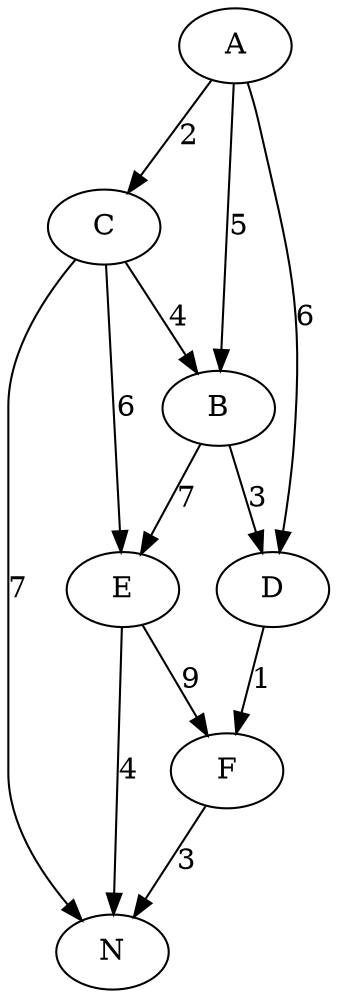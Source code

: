 digraph maze1 {
    A -> B [label=5];
    A -> C [label=2];
    B -> D [label=3];
    B -> E [label=7];
    C -> E [label=6];
    D -> F [label=1];
    E -> F [label=9];
    E -> N [label=4];
    F -> N [label=3];
    A -> D [label=6];
    C -> B [label=4];
    C -> N [label=7];
}
